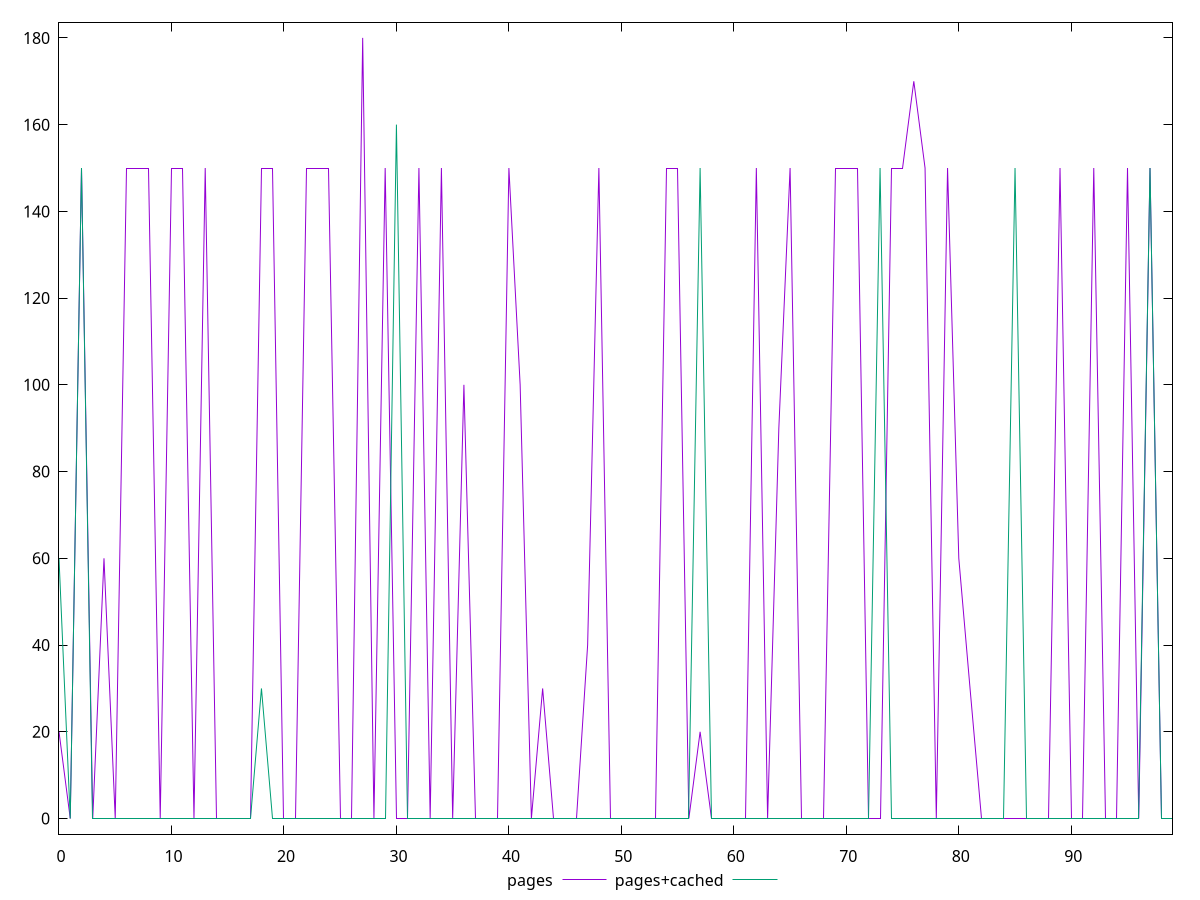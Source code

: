 reset

$pages <<EOF
0 20
1 0
2 150
3 0
4 60
5 0
6 150
7 150
8 150
9 0
10 150
11 150
12 0
13 150
14 0
15 0
16 0
17 0
18 150
19 150
20 0
21 0
22 150
23 150
24 150
25 0
26 0
27 180
28 0
29 150
30 0
31 0
32 150
33 0
34 150
35 0
36 100
37 0
38 0
39 0
40 150
41 100
42 0
43 30
44 0
45 0
46 0
47 40
48 150
49 0
50 0
51 0
52 0
53 0
54 150
55 150
56 0
57 20
58 0
59 0
60 0
61 0
62 150
63 0
64 90
65 150
66 0
67 0
68 0
69 150
70 150
71 150
72 0
73 0
74 150
75 150
76 170
77 150
78 0
79 150
80 60
81 30
82 0
83 0
84 0
85 0
86 0
87 0
88 0
89 150
90 0
91 0
92 150
93 0
94 0
95 150
96 0
97 150
98 0
99 0
EOF

$pagesCached <<EOF
0 60
1 0
2 150
3 0
4 0
5 0
6 0
7 0
8 0
9 0
10 0
11 0
12 0
13 0
14 0
15 0
16 0
17 0
18 30
19 0
20 0
21 0
22 0
23 0
24 0
25 0
26 0
27 0
28 0
29 0
30 160
31 0
32 0
33 0
34 0
35 0
36 0
37 0
38 0
39 0
40 0
41 0
42 0
43 0
44 0
45 0
46 0
47 0
48 0
49 0
50 0
51 0
52 0
53 0
54 0
55 0
56 0
57 150
58 0
59 0
60 0
61 0
62 0
63 0
64 0
65 0
66 0
67 0
68 0
69 0
70 0
71 0
72 0
73 150
74 0
75 0
76 0
77 0
78 0
79 0
80 0
81 0
82 0
83 0
84 0
85 150
86 0
87 0
88 0
89 0
90 0
91 0
92 0
93 0
94 0
95 0
96 0
97 150
98 0
99 0
EOF

set key outside below
set xrange [0:99]
set yrange [-3.6:183.6]
set trange [-3.6:183.6]
set terminal svg size 640, 520 enhanced background rgb 'white'
set output "report_00015_2021-02-09T16-11-33.973Z/unminified-css/comparison/line/0_vs_1.svg"

plot $pages title "pages" with line, \
     $pagesCached title "pages+cached" with line

reset
